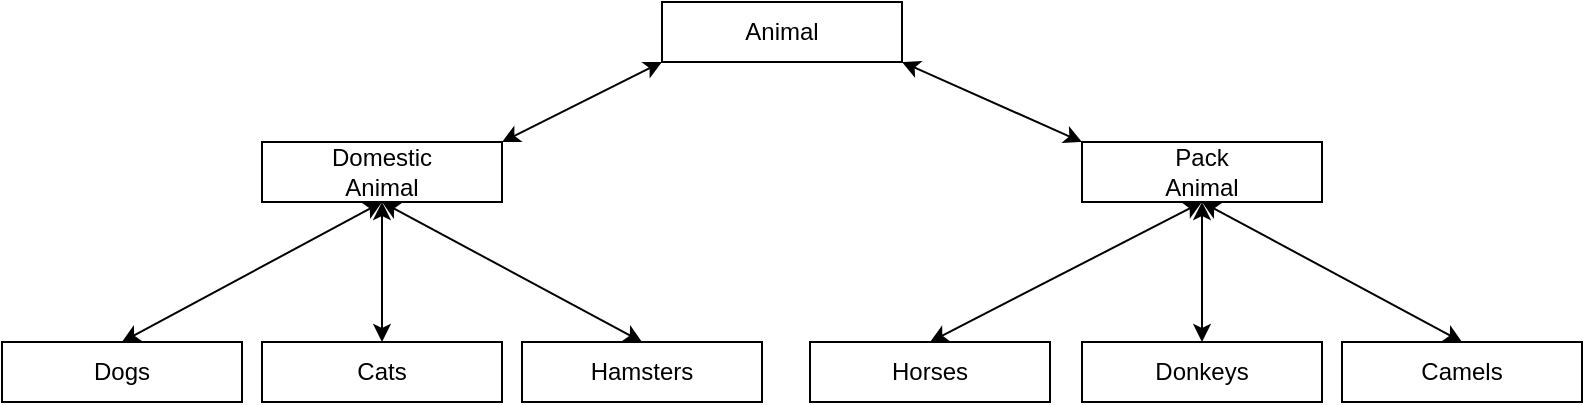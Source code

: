 <mxfile version="22.0.2" type="device">
  <diagram name="Страница — 1" id="UM_XuWcuGev9fWVdvuqp">
    <mxGraphModel dx="1079" dy="454" grid="1" gridSize="10" guides="1" tooltips="1" connect="1" arrows="1" fold="1" page="1" pageScale="1" pageWidth="827" pageHeight="1169" math="0" shadow="0">
      <root>
        <mxCell id="0" />
        <mxCell id="1" parent="0" />
        <mxCell id="cSvK2Avi5j4WUMcehABj-1" value="" style="rounded=0;whiteSpace=wrap;html=1;" vertex="1" parent="1">
          <mxGeometry x="340" y="50" width="120" height="30" as="geometry" />
        </mxCell>
        <mxCell id="cSvK2Avi5j4WUMcehABj-2" value="" style="rounded=0;whiteSpace=wrap;html=1;" vertex="1" parent="1">
          <mxGeometry x="140" y="120" width="120" height="30" as="geometry" />
        </mxCell>
        <mxCell id="cSvK2Avi5j4WUMcehABj-3" value="" style="rounded=0;whiteSpace=wrap;html=1;" vertex="1" parent="1">
          <mxGeometry x="550" y="120" width="120" height="30" as="geometry" />
        </mxCell>
        <mxCell id="cSvK2Avi5j4WUMcehABj-4" value="" style="rounded=0;whiteSpace=wrap;html=1;" vertex="1" parent="1">
          <mxGeometry x="10" y="220" width="120" height="30" as="geometry" />
        </mxCell>
        <mxCell id="cSvK2Avi5j4WUMcehABj-5" value="" style="rounded=0;whiteSpace=wrap;html=1;" vertex="1" parent="1">
          <mxGeometry x="140" y="220" width="120" height="30" as="geometry" />
        </mxCell>
        <mxCell id="cSvK2Avi5j4WUMcehABj-6" value="" style="rounded=0;whiteSpace=wrap;html=1;" vertex="1" parent="1">
          <mxGeometry x="270" y="220" width="120" height="30" as="geometry" />
        </mxCell>
        <mxCell id="cSvK2Avi5j4WUMcehABj-7" value="" style="rounded=0;whiteSpace=wrap;html=1;" vertex="1" parent="1">
          <mxGeometry x="414" y="220" width="120" height="30" as="geometry" />
        </mxCell>
        <mxCell id="cSvK2Avi5j4WUMcehABj-8" value="" style="rounded=0;whiteSpace=wrap;html=1;" vertex="1" parent="1">
          <mxGeometry x="550" y="220" width="120" height="30" as="geometry" />
        </mxCell>
        <mxCell id="cSvK2Avi5j4WUMcehABj-9" value="" style="rounded=0;whiteSpace=wrap;html=1;" vertex="1" parent="1">
          <mxGeometry x="680" y="220" width="120" height="30" as="geometry" />
        </mxCell>
        <mxCell id="cSvK2Avi5j4WUMcehABj-11" value="" style="endArrow=classic;startArrow=classic;html=1;rounded=0;exitX=1;exitY=0;exitDx=0;exitDy=0;entryX=0;entryY=1;entryDx=0;entryDy=0;" edge="1" parent="1" source="cSvK2Avi5j4WUMcehABj-2" target="cSvK2Avi5j4WUMcehABj-1">
          <mxGeometry width="50" height="50" relative="1" as="geometry">
            <mxPoint x="280" y="130" as="sourcePoint" />
            <mxPoint x="330" y="80" as="targetPoint" />
          </mxGeometry>
        </mxCell>
        <mxCell id="cSvK2Avi5j4WUMcehABj-12" value="" style="endArrow=classic;startArrow=classic;html=1;rounded=0;exitX=0;exitY=0;exitDx=0;exitDy=0;entryX=1;entryY=1;entryDx=0;entryDy=0;" edge="1" parent="1" source="cSvK2Avi5j4WUMcehABj-3" target="cSvK2Avi5j4WUMcehABj-1">
          <mxGeometry width="50" height="50" relative="1" as="geometry">
            <mxPoint x="414" y="130" as="sourcePoint" />
            <mxPoint x="500" y="80" as="targetPoint" />
          </mxGeometry>
        </mxCell>
        <mxCell id="cSvK2Avi5j4WUMcehABj-13" value="" style="endArrow=classic;startArrow=classic;html=1;rounded=0;exitX=0.5;exitY=0;exitDx=0;exitDy=0;" edge="1" parent="1" source="cSvK2Avi5j4WUMcehABj-4">
          <mxGeometry width="50" height="50" relative="1" as="geometry">
            <mxPoint x="150" y="200" as="sourcePoint" />
            <mxPoint x="200" y="150" as="targetPoint" />
          </mxGeometry>
        </mxCell>
        <mxCell id="cSvK2Avi5j4WUMcehABj-14" value="" style="endArrow=classic;startArrow=classic;html=1;rounded=0;exitX=0.5;exitY=0;exitDx=0;exitDy=0;" edge="1" parent="1" source="cSvK2Avi5j4WUMcehABj-5">
          <mxGeometry width="50" height="50" relative="1" as="geometry">
            <mxPoint x="280" y="210" as="sourcePoint" />
            <mxPoint x="200" y="150" as="targetPoint" />
          </mxGeometry>
        </mxCell>
        <mxCell id="cSvK2Avi5j4WUMcehABj-15" value="" style="endArrow=classic;startArrow=classic;html=1;rounded=0;entryX=0.5;entryY=1;entryDx=0;entryDy=0;exitX=0.5;exitY=0;exitDx=0;exitDy=0;" edge="1" parent="1" source="cSvK2Avi5j4WUMcehABj-6" target="cSvK2Avi5j4WUMcehABj-2">
          <mxGeometry width="50" height="50" relative="1" as="geometry">
            <mxPoint x="443.04" y="196.01" as="sourcePoint" />
            <mxPoint x="320.0" y="130" as="targetPoint" />
          </mxGeometry>
        </mxCell>
        <mxCell id="cSvK2Avi5j4WUMcehABj-16" value="" style="endArrow=classic;startArrow=classic;html=1;rounded=0;entryX=0.5;entryY=1;entryDx=0;entryDy=0;exitX=0.5;exitY=0;exitDx=0;exitDy=0;" edge="1" parent="1" source="cSvK2Avi5j4WUMcehABj-7" target="cSvK2Avi5j4WUMcehABj-3">
          <mxGeometry width="50" height="50" relative="1" as="geometry">
            <mxPoint x="510" y="210" as="sourcePoint" />
            <mxPoint x="560" y="160" as="targetPoint" />
          </mxGeometry>
        </mxCell>
        <mxCell id="cSvK2Avi5j4WUMcehABj-17" value="" style="endArrow=classic;startArrow=classic;html=1;rounded=0;entryX=0.5;entryY=1;entryDx=0;entryDy=0;exitX=0.5;exitY=0;exitDx=0;exitDy=0;" edge="1" parent="1" source="cSvK2Avi5j4WUMcehABj-8" target="cSvK2Avi5j4WUMcehABj-3">
          <mxGeometry width="50" height="50" relative="1" as="geometry">
            <mxPoint x="580" y="210" as="sourcePoint" />
            <mxPoint x="630" y="160" as="targetPoint" />
          </mxGeometry>
        </mxCell>
        <mxCell id="cSvK2Avi5j4WUMcehABj-18" value="" style="endArrow=classic;startArrow=classic;html=1;rounded=0;entryX=0.5;entryY=1;entryDx=0;entryDy=0;exitX=0.5;exitY=0;exitDx=0;exitDy=0;" edge="1" parent="1" source="cSvK2Avi5j4WUMcehABj-9" target="cSvK2Avi5j4WUMcehABj-3">
          <mxGeometry width="50" height="50" relative="1" as="geometry">
            <mxPoint x="710" y="190" as="sourcePoint" />
            <mxPoint x="760" y="140" as="targetPoint" />
          </mxGeometry>
        </mxCell>
        <mxCell id="cSvK2Avi5j4WUMcehABj-20" value="Animal" style="text;html=1;strokeColor=none;fillColor=none;align=center;verticalAlign=middle;whiteSpace=wrap;rounded=0;" vertex="1" parent="1">
          <mxGeometry x="370" y="50" width="60" height="30" as="geometry" />
        </mxCell>
        <mxCell id="cSvK2Avi5j4WUMcehABj-21" value="Domestic Animal" style="text;html=1;strokeColor=none;fillColor=none;align=center;verticalAlign=middle;whiteSpace=wrap;rounded=0;" vertex="1" parent="1">
          <mxGeometry x="170" y="120" width="60" height="30" as="geometry" />
        </mxCell>
        <mxCell id="cSvK2Avi5j4WUMcehABj-22" value="Pack Animal" style="text;html=1;strokeColor=none;fillColor=none;align=center;verticalAlign=middle;whiteSpace=wrap;rounded=0;" vertex="1" parent="1">
          <mxGeometry x="580" y="120" width="60" height="30" as="geometry" />
        </mxCell>
        <mxCell id="cSvK2Avi5j4WUMcehABj-23" value="Dogs" style="text;html=1;strokeColor=none;fillColor=none;align=center;verticalAlign=middle;whiteSpace=wrap;rounded=0;" vertex="1" parent="1">
          <mxGeometry x="40" y="220" width="60" height="30" as="geometry" />
        </mxCell>
        <mxCell id="cSvK2Avi5j4WUMcehABj-24" value="Cats" style="text;html=1;strokeColor=none;fillColor=none;align=center;verticalAlign=middle;whiteSpace=wrap;rounded=0;" vertex="1" parent="1">
          <mxGeometry x="170" y="220" width="60" height="30" as="geometry" />
        </mxCell>
        <mxCell id="cSvK2Avi5j4WUMcehABj-25" value="Hamsters" style="text;html=1;strokeColor=none;fillColor=none;align=center;verticalAlign=middle;whiteSpace=wrap;rounded=0;" vertex="1" parent="1">
          <mxGeometry x="300" y="220" width="60" height="30" as="geometry" />
        </mxCell>
        <mxCell id="cSvK2Avi5j4WUMcehABj-26" value="Horses" style="text;html=1;strokeColor=none;fillColor=none;align=center;verticalAlign=middle;whiteSpace=wrap;rounded=0;" vertex="1" parent="1">
          <mxGeometry x="444" y="220" width="60" height="30" as="geometry" />
        </mxCell>
        <mxCell id="cSvK2Avi5j4WUMcehABj-27" value="Camels" style="text;html=1;strokeColor=none;fillColor=none;align=center;verticalAlign=middle;whiteSpace=wrap;rounded=0;" vertex="1" parent="1">
          <mxGeometry x="710" y="220" width="60" height="30" as="geometry" />
        </mxCell>
        <mxCell id="cSvK2Avi5j4WUMcehABj-29" value="Donkeys" style="text;html=1;strokeColor=none;fillColor=none;align=center;verticalAlign=middle;whiteSpace=wrap;rounded=0;" vertex="1" parent="1">
          <mxGeometry x="580" y="220" width="60" height="30" as="geometry" />
        </mxCell>
      </root>
    </mxGraphModel>
  </diagram>
</mxfile>

